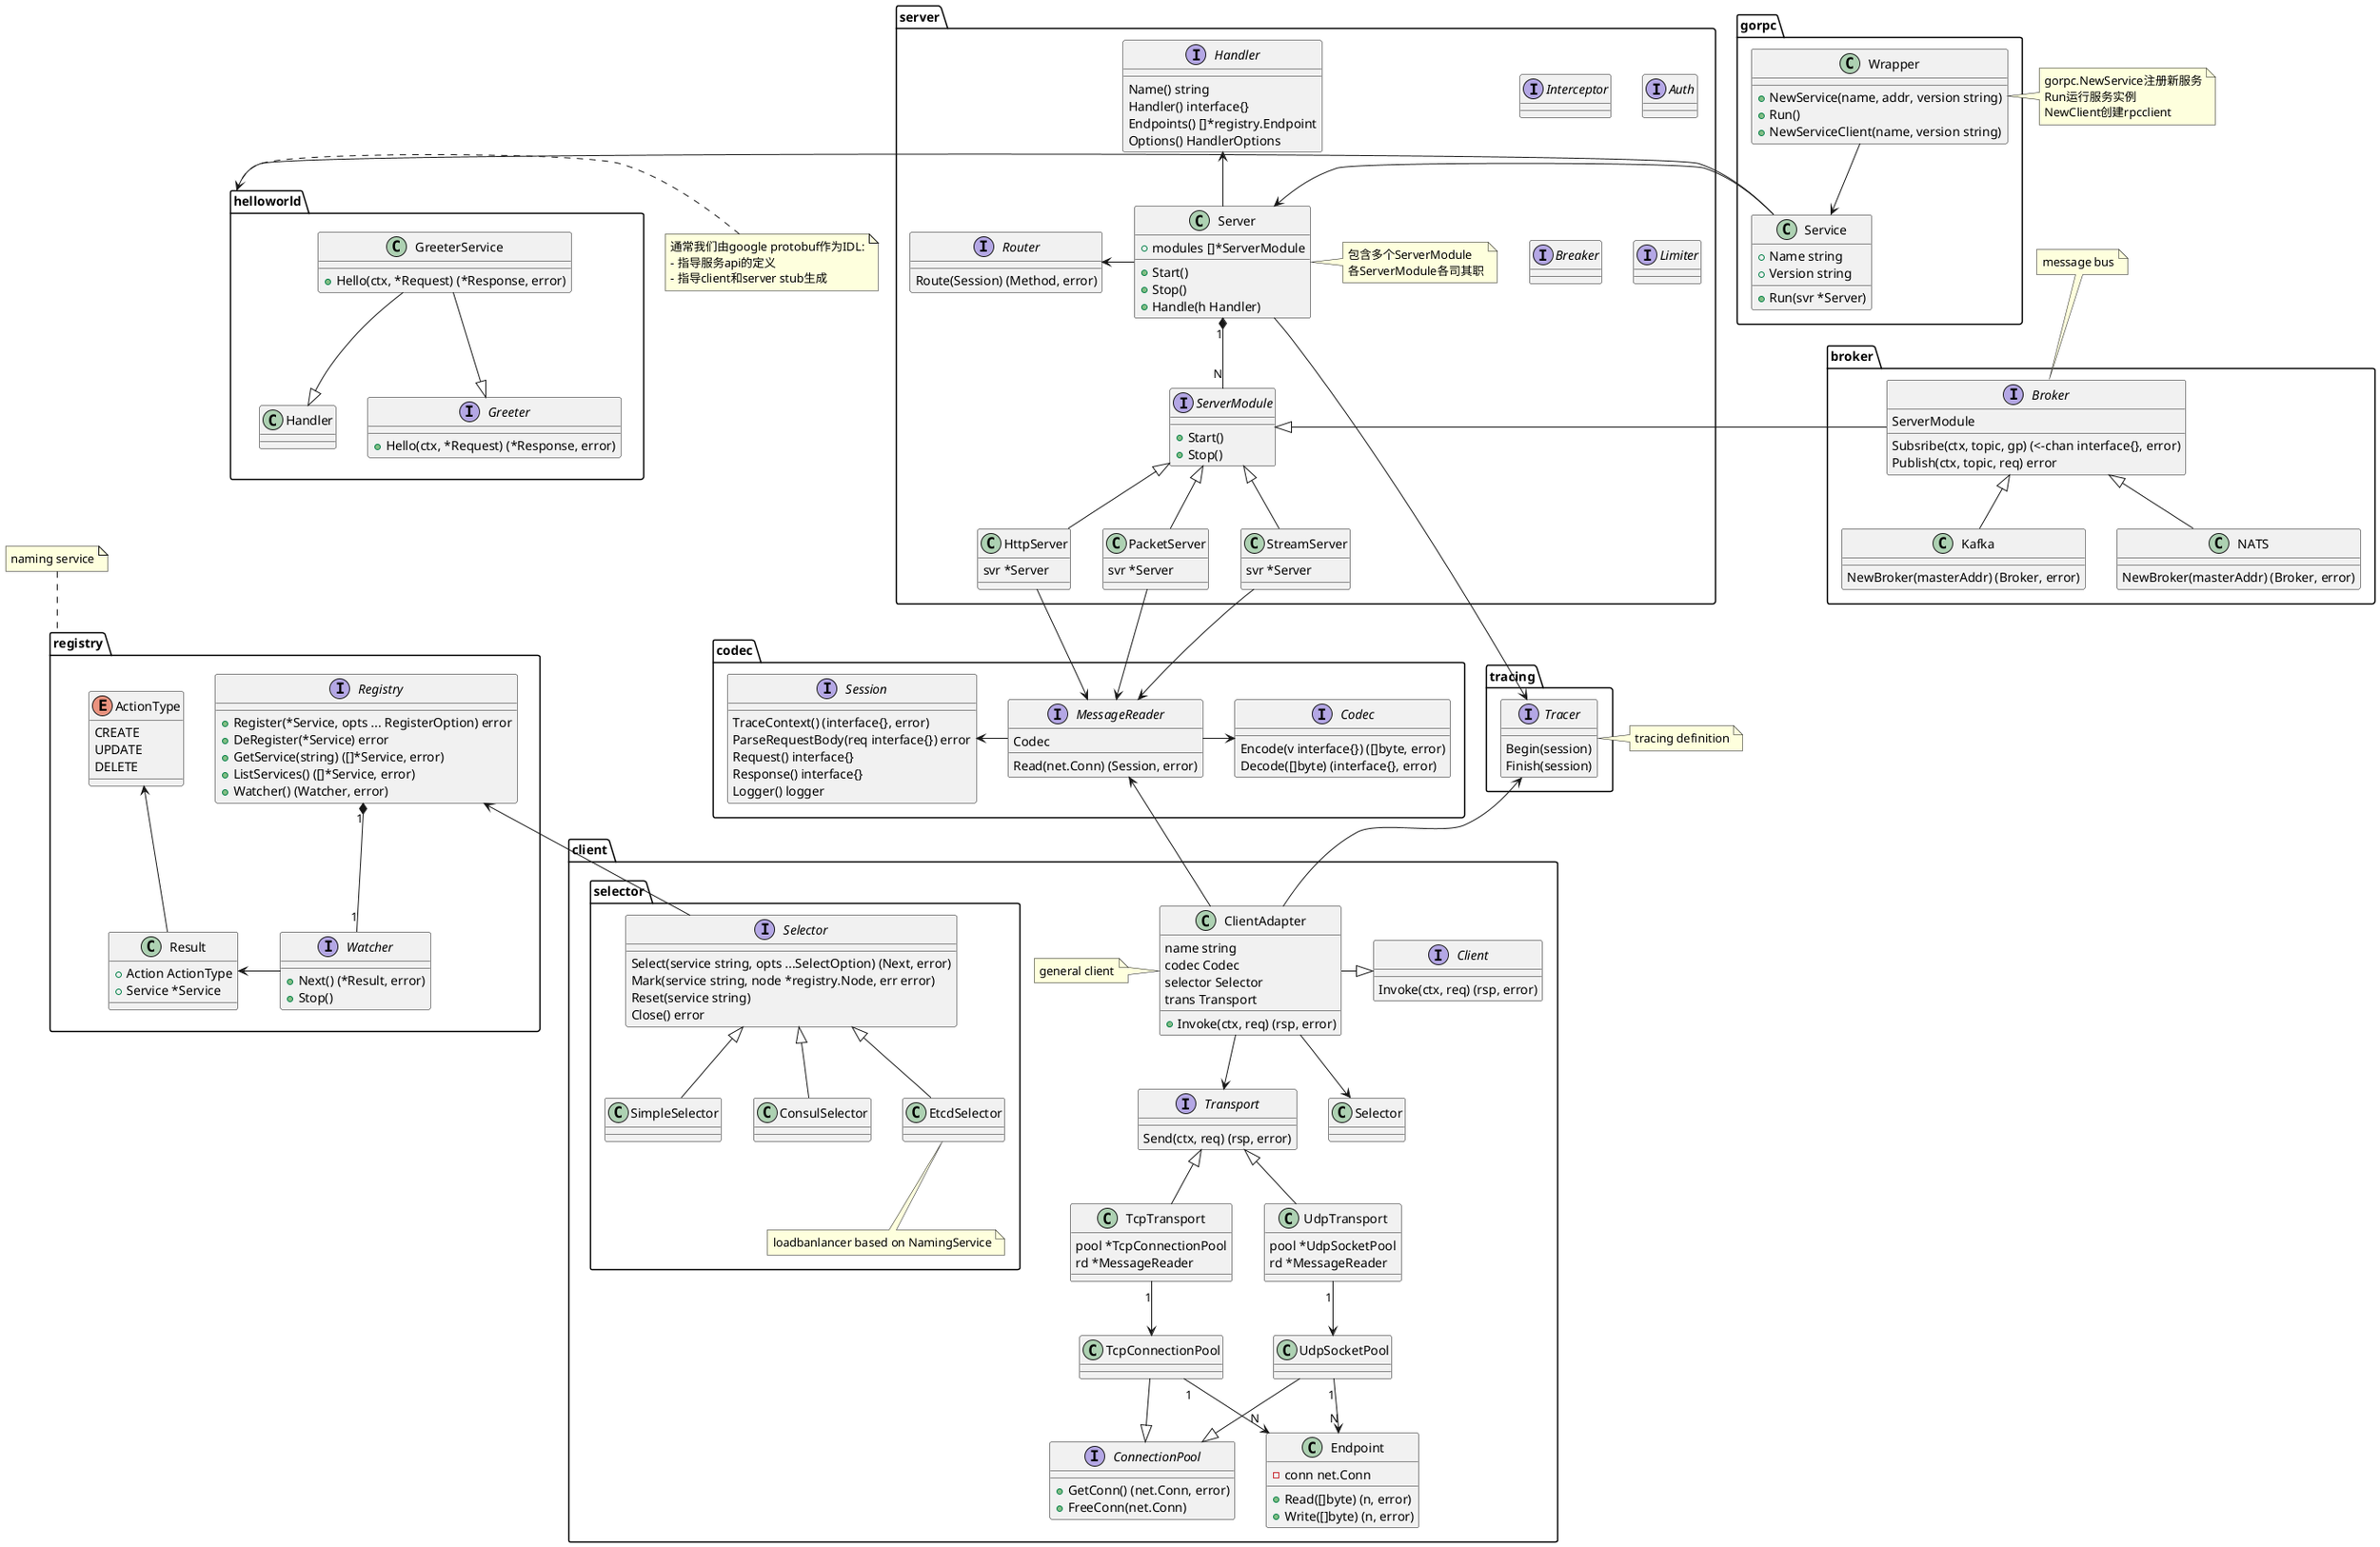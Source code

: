 @startuml

package "helloworld" {

    interface Greeter {
        +Hello(ctx, *Request) (*Response, error)
    }

    class GreeterService {
        +Hello(ctx, *Request) (*Response, error)
    }
    GreeterService --|> Greeter
    GreeterService --|> Handler
}
note right of helloworld
    通常我们由google protobuf作为IDL:
    - 指导服务api的定义
    - 指导client和server stub生成
end note


package "server" {

    class Server {
        +modules []*ServerModule
        +Start()
        +Stop()
        +Handle(h Handler)
    }

    interface ServerModule {
        +Start()
        +Stop()
    }

    Server "1" *-down- "N" ServerModule
    note right of Server
        包含多个ServerModule
        各ServerModule各司其职
    end note

    class PacketServer {
        svr *Server
    }
    PacketServer -up-|> ServerModule

    class StreamServer {
        svr *Server
    }
    StreamServer -up-|> ServerModule

    class HttpServer {
        svr *Server
    }
    HttpServer -up-|> ServerModule

    interface Handler {
    	Name() string
    	Handler() interface{}
    	Endpoints() []*registry.Endpoint
    	Options() HandlerOptions
    }
    Server -up-> Handler
    'note left of Handler : type GreeterService struct{} \nfunc (s *GreeterService) Hello(ctx, req) (rsp, error)

    interface Router {
        Route(Session) (Method, error)
    }
    Server -left-> Router

    interface Interceptor {
    }
    interface Auth {
    }
    interface Breaker {
    }
    interface Limiter {
    }

}

package "codec" {

    interface Session {
        TraceContext() (interface{}, error)
        ParseRequestBody(req interface{}) error
        Request() interface{}
        Response() interface{}
        Logger() logger
    }

    interface Codec {
        Encode(v interface{}) ([]byte, error)
        Decode([]byte) (interface{}, error)
    }

    interface MessageReader {
        Codec
        Read(net.Conn) (Session, error)
    }

    MessageReader -right-> Codec
    MessageReader -left-> Session

    StreamServer -down-> MessageReader
    PacketServer -down-> MessageReader
    HttpServer -down-> MessageReader
}

package "registry" {
    interface Registry {
        +Register(*Service, opts ... RegisterOption) error
        +DeRegister(*Service) error
        +GetService(string) ([]*Service, error)
        +ListServices() ([]*Service, error)
        +Watcher() (Watcher, error)
    }
    Registry "1" *-down- "1" Watcher

    interface Watcher {
        +Next() (*Result, error)
        +Stop()
    }
    Watcher -right-> Result

    class Result {
        +Action ActionType
        +Service *Service
    }
    enum ActionType {
        CREATE
        UPDATE
        DELETE
    }
    Result -up-> ActionType
}
note top of registry
naming service
end note



package "client" {

    interface Client {
        Invoke(ctx, req) (rsp, error)
    }

    interface Transport {
        Send(ctx, req) (rsp, error)
    }
    class TcpTransport {
        pool *TcpConnectionPool
        rd *MessageReader
    }
    TcpTransport "1" --> "TcpConnectionPool"
    TcpTransport -up-|> Transport

    class UdpTransport {
        pool *UdpSocketPool
        rd *MessageReader
    }
    UdpTransport "1" --> "UdpSocketPool"
    UdpTransport -up-|> Transport


    interface ConnectionPool {
        +GetConn() (net.Conn, error)
        +FreeConn(net.Conn)
    }
    TcpConnectionPool --|> ConnectionPool
    UdpSocketPool --|> ConnectionPool

    TcpConnectionPool "1" --> "N" Endpoint
    UdpSocketPool "1" --> "N" Endpoint

    class Endpoint {
        -conn net.Conn
        +Read([]byte) (n, error)
        +Write([]byte) (n, error)
    }

    class ClientAdapter {
        name string
        codec Codec
        selector Selector
        trans Transport
        +Invoke(ctx, req) (rsp, error)
    }
    note left: general client

    ClientAdapter -right-|> Client
    ClientAdapter -up-> MessageReader
    ClientAdapter --> Transport
    ClientAdapter --> Selector

    package "selector" {
        interface Selector {
	        Select(service string, opts ...SelectOption) (Next, error)
	        Mark(service string, node *registry.Node, err error)
	        Reset(service string)
	        Close() error
        }

        SimpleSelector -up-|> Selector
        ConsulSelector -up-|> Selector
        EtcdSelector -up-|> Selector
        Selector -up-> Registry
        note bottom of EtcdSelector
            loadbanlancer based on NamingService
        end note

    }
}

package "gorpc" {
    class Wrapper {
        +NewService(name, addr, version string)
        +Run()
        +NewServiceClient(name, version string)
    }
    Wrapper --> Service

    class Service {
        +Name string
        +Version string
        +Run(svr *Server)
    }

    Service -left-> helloworld
    Service -left-> Server
}
note left of Wrapper
    gorpc.NewService注册新服务
    Run运行服务实例
    NewClient创建rpcclient
end note

package "broker" {
    interface Broker {
        ServerModule
        Subsribe(ctx, topic, gp) (<-chan interface{}, error)
        Publish(ctx, topic, req) error
    }
    Broker -right-|> ServerModule

    class NATS {
        NewBroker(masterAddr) (Broker, error)
    }
    NATS -up-|> Broker

    class Kafka {
        NewBroker(masterAddr) (Broker, error)
    }
    Kafka -up-|> Broker
}
note top of Broker
message bus
end note

package "tracing" {
    interface Tracer {
        Begin(session)
        Finish(session)
    }

    Server -right-> Tracer
    ClientAdapter -up-> Tracer
}
note right: tracing definition

@enduml